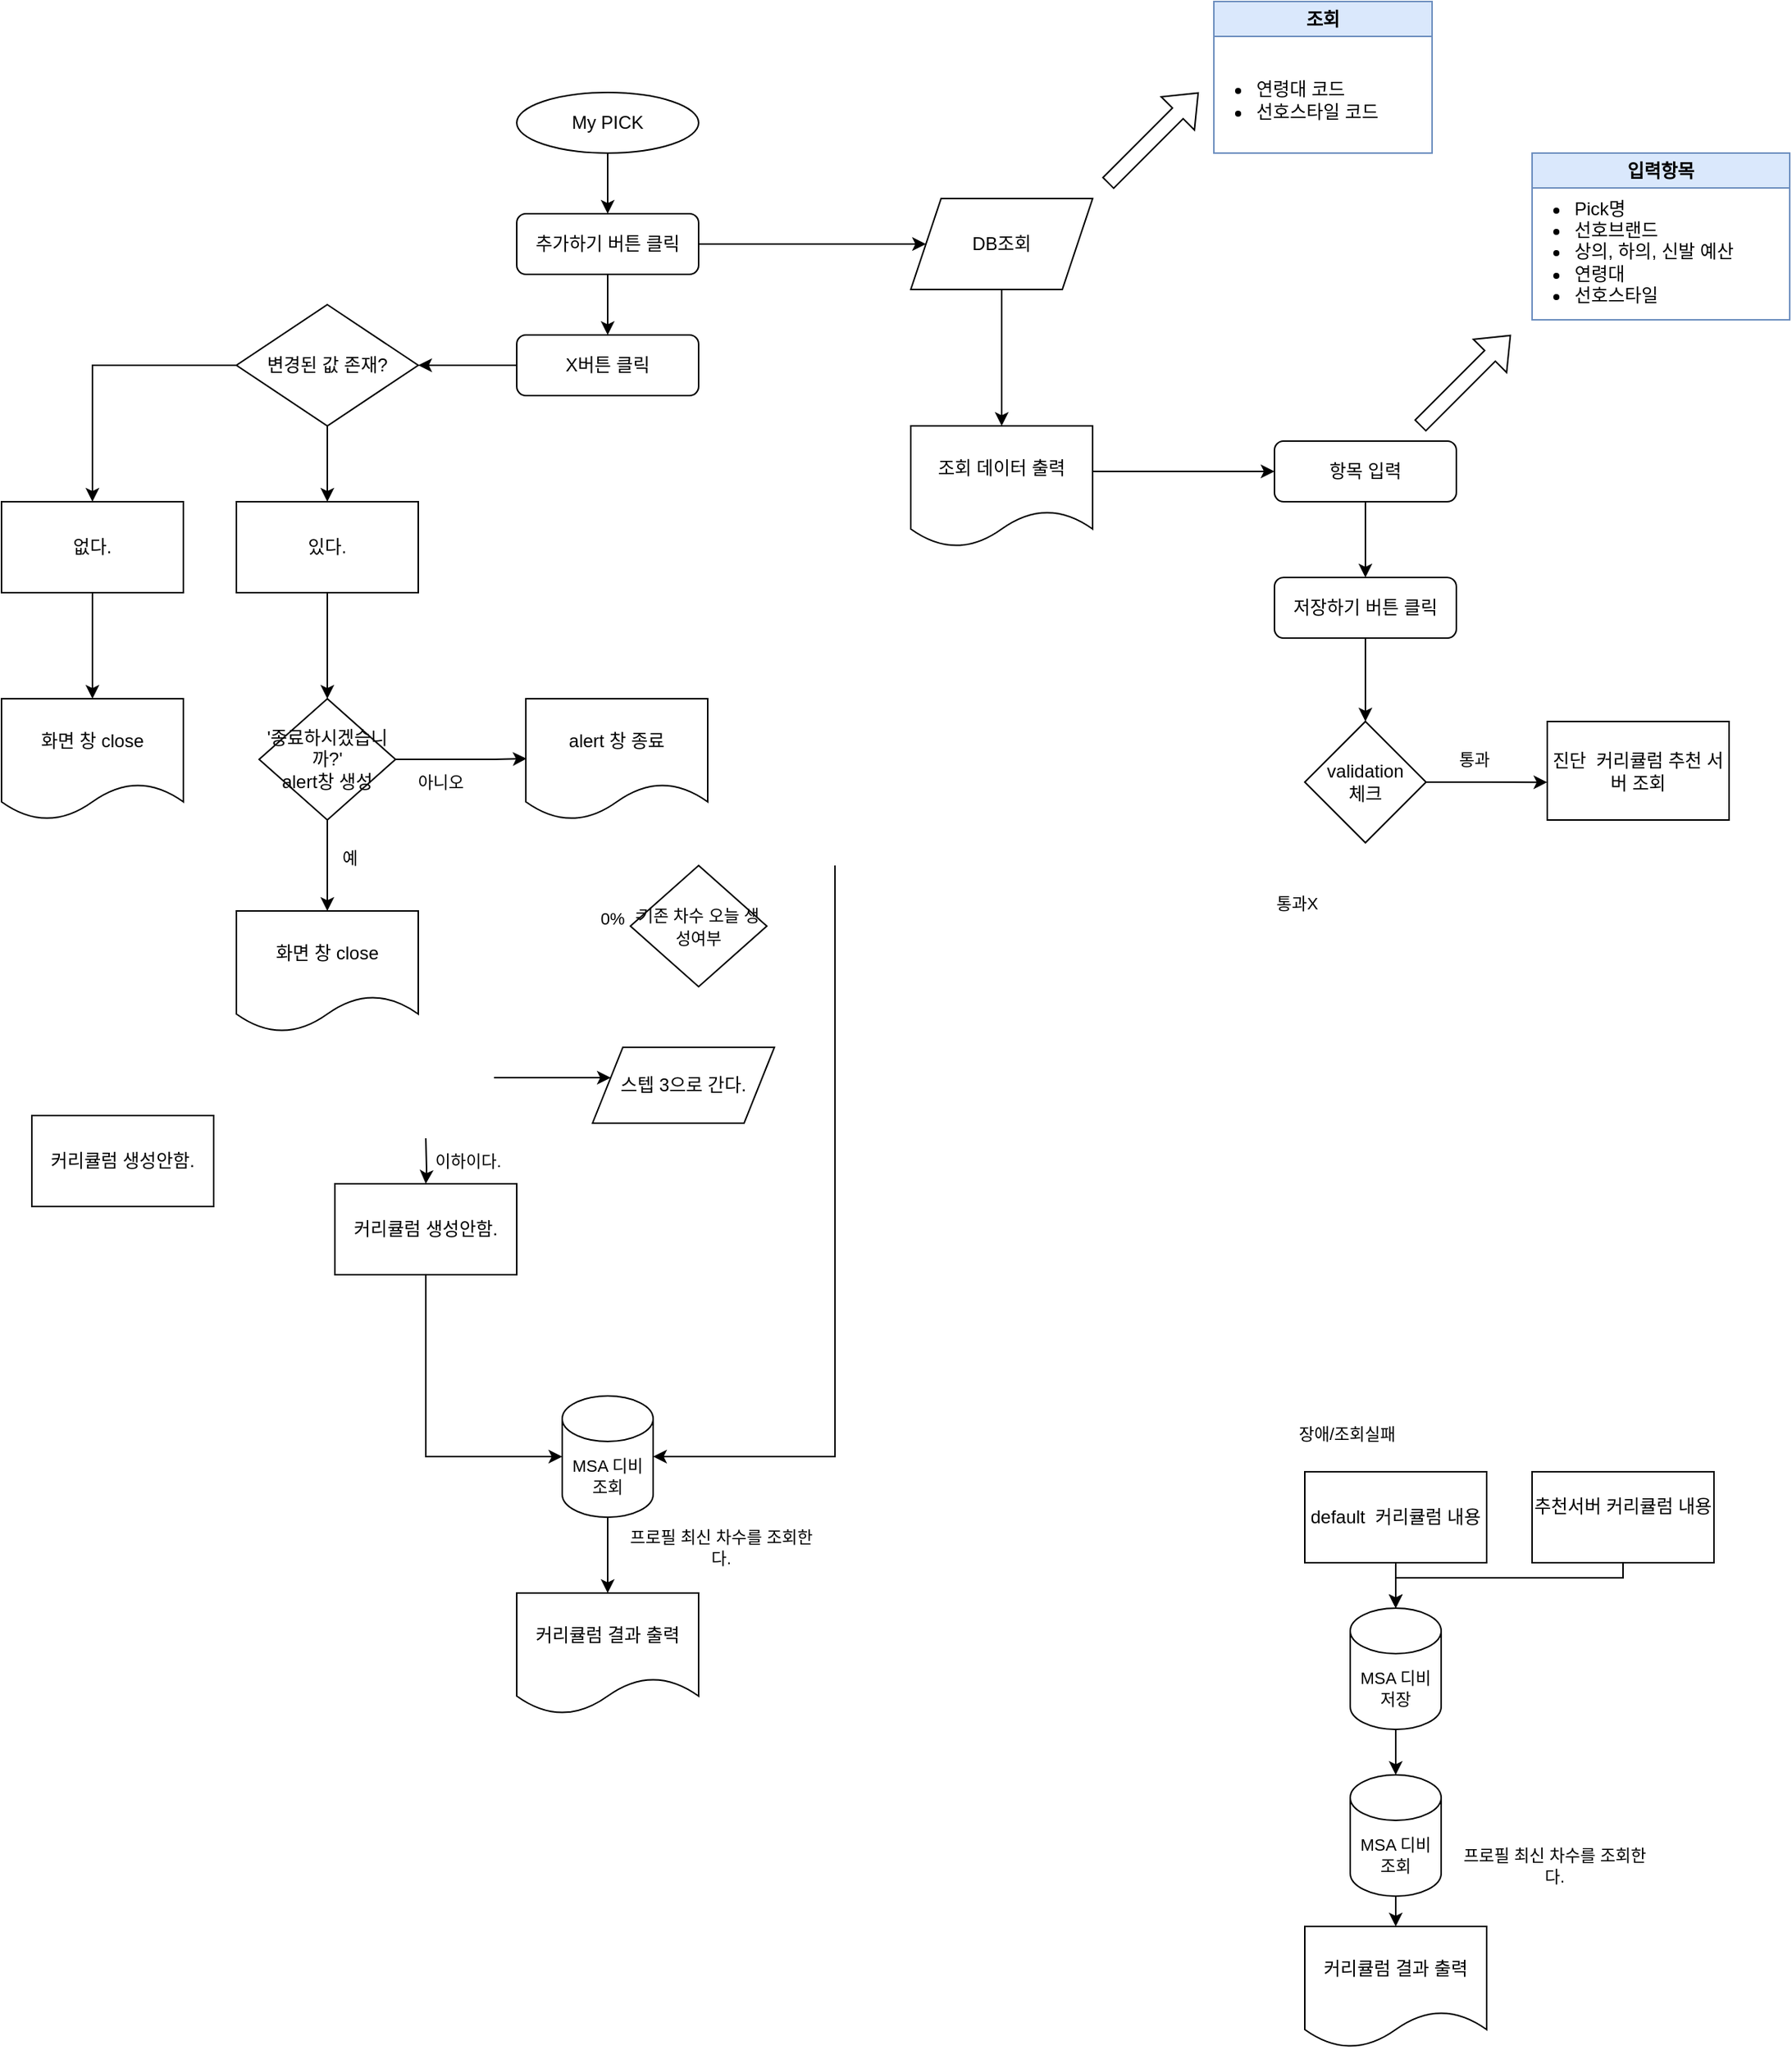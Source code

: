 <mxfile version="21.3.8" type="github">
  <diagram id="9M3qHXlabgps6SP91BO-" name="Page-1">
    <mxGraphModel dx="1418" dy="1916" grid="1" gridSize="10" guides="1" tooltips="1" connect="1" arrows="1" fold="1" page="1" pageScale="1" pageWidth="827" pageHeight="1169" math="0" shadow="0">
      <root>
        <mxCell id="0" />
        <mxCell id="1" parent="0" />
        <mxCell id="fzmjyrFyGPUT9gfRvAtI-3" value="" style="endArrow=classic;html=1;rounded=0;entryX=0.5;entryY=0;entryDx=0;entryDy=0;" parent="1" target="fzmjyrFyGPUT9gfRvAtI-10" edge="1">
          <mxGeometry width="50" height="50" relative="1" as="geometry">
            <mxPoint x="420" y="40" as="sourcePoint" />
            <mxPoint x="414" y="80" as="targetPoint" />
          </mxGeometry>
        </mxCell>
        <mxCell id="fzmjyrFyGPUT9gfRvAtI-9" value="My PICK" style="ellipse;whiteSpace=wrap;html=1;" parent="1" vertex="1">
          <mxGeometry x="360" width="120" height="40" as="geometry" />
        </mxCell>
        <mxCell id="fzmjyrFyGPUT9gfRvAtI-10" value="추가하기 버튼 클릭" style="rounded=1;whiteSpace=wrap;html=1;" parent="1" vertex="1">
          <mxGeometry x="360" y="80" width="120" height="40" as="geometry" />
        </mxCell>
        <mxCell id="fzmjyrFyGPUT9gfRvAtI-12" value="" style="endArrow=classic;html=1;rounded=0;" parent="1" edge="1" source="Lj1lpvWH2KxcPksHcl4Z-1">
          <mxGeometry width="50" height="50" relative="1" as="geometry">
            <mxPoint x="420" y="120" as="sourcePoint" />
            <mxPoint x="420.5" y="160" as="targetPoint" />
          </mxGeometry>
        </mxCell>
        <mxCell id="-nON0nGgF-exj52aO8rV-9" value="" style="edgeStyle=orthogonalEdgeStyle;rounded=0;orthogonalLoop=1;jettySize=auto;html=1;exitX=1;exitY=0.5;exitDx=0;exitDy=0;entryX=0;entryY=0.5;entryDx=0;entryDy=0;" parent="1" source="fzmjyrFyGPUT9gfRvAtI-10" target="-nON0nGgF-exj52aO8rV-61" edge="1">
          <mxGeometry relative="1" as="geometry">
            <mxPoint x="640" y="110" as="targetPoint" />
          </mxGeometry>
        </mxCell>
        <mxCell id="-nON0nGgF-exj52aO8rV-3" value="변경된 값 존재?" style="rhombus;whiteSpace=wrap;html=1;" parent="1" vertex="1">
          <mxGeometry x="175" y="140" width="120" height="80" as="geometry" />
        </mxCell>
        <mxCell id="-nON0nGgF-exj52aO8rV-62" value="" style="edgeStyle=orthogonalEdgeStyle;rounded=0;orthogonalLoop=1;jettySize=auto;html=1;fontSize=11;entryX=0.5;entryY=0;entryDx=0;entryDy=0;exitX=0;exitY=0.5;exitDx=0;exitDy=0;" parent="1" source="-nON0nGgF-exj52aO8rV-3" target="-nON0nGgF-exj52aO8rV-5" edge="1">
          <mxGeometry relative="1" as="geometry">
            <mxPoint x="90" y="140" as="sourcePoint" />
            <mxPoint x="100" y="170" as="targetPoint" />
          </mxGeometry>
        </mxCell>
        <mxCell id="-nON0nGgF-exj52aO8rV-5" value="없다." style="whiteSpace=wrap;html=1;" parent="1" vertex="1">
          <mxGeometry x="20" y="270" width="120" height="60" as="geometry" />
        </mxCell>
        <mxCell id="-nON0nGgF-exj52aO8rV-126" value="" style="edgeStyle=orthogonalEdgeStyle;rounded=0;orthogonalLoop=1;jettySize=auto;html=1;fontSize=11;exitX=0.5;exitY=1;exitDx=0;exitDy=0;entryX=0.5;entryY=0;entryDx=0;entryDy=0;" parent="1" source="-nON0nGgF-exj52aO8rV-35" target="Lj1lpvWH2KxcPksHcl4Z-9" edge="1">
          <mxGeometry relative="1" as="geometry" />
        </mxCell>
        <mxCell id="-nON0nGgF-exj52aO8rV-24" value="" style="edgeStyle=orthogonalEdgeStyle;rounded=0;orthogonalLoop=1;jettySize=auto;html=1;exitX=1;exitY=0.375;exitDx=0;exitDy=0;entryX=0;entryY=0.5;entryDx=0;entryDy=0;exitPerimeter=0;" parent="1" source="Lj1lpvWH2KxcPksHcl4Z-17" target="Lj1lpvWH2KxcPksHcl4Z-23" edge="1">
          <mxGeometry relative="1" as="geometry">
            <mxPoint x="940" y="410" as="sourcePoint" />
            <mxPoint x="850" y="250" as="targetPoint" />
          </mxGeometry>
        </mxCell>
        <mxCell id="-nON0nGgF-exj52aO8rV-25" value="진단 &amp;nbsp;커리큘럼 추천 서버 조회" style="whiteSpace=wrap;html=1;" parent="1" vertex="1">
          <mxGeometry x="1040" y="415" width="120" height="65" as="geometry" />
        </mxCell>
        <mxCell id="-nON0nGgF-exj52aO8rV-27" value="커리큘럼 결과 출력" style="shape=document;whiteSpace=wrap;html=1;boundedLbl=1;" parent="1" vertex="1">
          <mxGeometry x="880" y="1210" width="120" height="80" as="geometry" />
        </mxCell>
        <mxCell id="-nON0nGgF-exj52aO8rV-35" value="&#39;종료하시겠습니까?&#39;&lt;br style=&quot;border-color: var(--border-color);&quot;&gt;alert창 생성" style="rhombus;whiteSpace=wrap;html=1;" parent="1" vertex="1">
          <mxGeometry x="190" y="400" width="90" height="80" as="geometry" />
        </mxCell>
        <mxCell id="-nON0nGgF-exj52aO8rV-112" value="" style="edgeStyle=orthogonalEdgeStyle;rounded=0;orthogonalLoop=1;jettySize=auto;html=1;fontSize=11;entryX=1;entryY=0.5;entryDx=0;entryDy=0;entryPerimeter=0;" parent="1" target="-nON0nGgF-exj52aO8rV-107" edge="1">
          <mxGeometry relative="1" as="geometry">
            <mxPoint x="560.0" y="590" as="targetPoint" />
            <Array as="points">
              <mxPoint x="570" y="900" />
            </Array>
            <mxPoint x="570" y="510" as="sourcePoint" />
          </mxGeometry>
        </mxCell>
        <mxCell id="-nON0nGgF-exj52aO8rV-48" value="예" style="text;html=1;strokeColor=none;fillColor=none;align=center;verticalAlign=middle;whiteSpace=wrap;rounded=0;fontSize=11;" parent="1" vertex="1">
          <mxGeometry x="220" y="490" width="60" height="30" as="geometry" />
        </mxCell>
        <mxCell id="-nON0nGgF-exj52aO8rV-58" value="0% &amp;nbsp;크다." style="text;html=1;strokeColor=none;fillColor=none;align=center;verticalAlign=middle;whiteSpace=wrap;rounded=0;fontSize=11;" parent="1" vertex="1">
          <mxGeometry x="390" y="530" width="96" height="30" as="geometry" />
        </mxCell>
        <mxCell id="-nON0nGgF-exj52aO8rV-60" value="" style="edgeStyle=orthogonalEdgeStyle;rounded=0;orthogonalLoop=1;jettySize=auto;html=1;fontSize=11;exitX=0.5;exitY=1;exitDx=0;exitDy=0;entryX=0.5;entryY=0;entryDx=0;entryDy=0;" parent="1" source="-nON0nGgF-exj52aO8rV-61" target="Lj1lpvWH2KxcPksHcl4Z-17" edge="1">
          <mxGeometry relative="1" as="geometry">
            <mxPoint x="672" y="220" as="targetPoint" />
          </mxGeometry>
        </mxCell>
        <mxCell id="-nON0nGgF-exj52aO8rV-61" value="DB조회" style="shape=parallelogram;perimeter=parallelogramPerimeter;whiteSpace=wrap;html=1;fixedSize=1;" parent="1" vertex="1">
          <mxGeometry x="620" y="70" width="120" height="60" as="geometry" />
        </mxCell>
        <mxCell id="-nON0nGgF-exj52aO8rV-74" value="" style="edgeStyle=orthogonalEdgeStyle;rounded=0;orthogonalLoop=1;jettySize=auto;html=1;fontSize=11;" parent="1" target="-nON0nGgF-exj52aO8rV-73" edge="1">
          <mxGeometry relative="1" as="geometry">
            <Array as="points">
              <mxPoint x="400" y="650" />
              <mxPoint x="400" y="650" />
            </Array>
            <mxPoint x="345" y="650" as="sourcePoint" />
          </mxGeometry>
        </mxCell>
        <mxCell id="-nON0nGgF-exj52aO8rV-80" value="" style="edgeStyle=orthogonalEdgeStyle;rounded=0;orthogonalLoop=1;jettySize=auto;html=1;fontSize=11;" parent="1" target="-nON0nGgF-exj52aO8rV-79" edge="1">
          <mxGeometry relative="1" as="geometry">
            <mxPoint x="300" y="690" as="sourcePoint" />
          </mxGeometry>
        </mxCell>
        <mxCell id="-nON0nGgF-exj52aO8rV-73" value="&lt;span&gt;스텝 3으로 간다.&lt;/span&gt;" style="shape=parallelogram;perimeter=parallelogramPerimeter;whiteSpace=wrap;html=1;fixedSize=1;" parent="1" vertex="1">
          <mxGeometry x="410" y="630" width="120" height="50" as="geometry" />
        </mxCell>
        <mxCell id="-nON0nGgF-exj52aO8rV-109" value="" style="edgeStyle=orthogonalEdgeStyle;rounded=0;orthogonalLoop=1;jettySize=auto;html=1;fontSize=11;entryX=0;entryY=0.5;entryDx=0;entryDy=0;entryPerimeter=0;" parent="1" source="-nON0nGgF-exj52aO8rV-79" target="-nON0nGgF-exj52aO8rV-107" edge="1">
          <mxGeometry relative="1" as="geometry">
            <mxPoint x="300.0" y="860" as="targetPoint" />
            <Array as="points">
              <mxPoint x="300" y="900" />
            </Array>
          </mxGeometry>
        </mxCell>
        <mxCell id="-nON0nGgF-exj52aO8rV-79" value="&lt;span&gt;커리큘럼 생성안함.&lt;/span&gt;" style="whiteSpace=wrap;html=1;" parent="1" vertex="1">
          <mxGeometry x="240" y="720" width="120" height="60" as="geometry" />
        </mxCell>
        <mxCell id="-nON0nGgF-exj52aO8rV-81" value="이하이다." style="text;html=1;strokeColor=none;fillColor=none;align=center;verticalAlign=middle;whiteSpace=wrap;rounded=0;fontSize=11;" parent="1" vertex="1">
          <mxGeometry x="280" y="690" width="96" height="30" as="geometry" />
        </mxCell>
        <mxCell id="-nON0nGgF-exj52aO8rV-82" value="validation &lt;br&gt;체크" style="rhombus;whiteSpace=wrap;html=1;" parent="1" vertex="1">
          <mxGeometry x="880" y="415" width="80" height="80" as="geometry" />
        </mxCell>
        <mxCell id="-nON0nGgF-exj52aO8rV-98" value="" style="edgeStyle=orthogonalEdgeStyle;rounded=0;orthogonalLoop=1;jettySize=auto;html=1;fontSize=11;" parent="1" source="-nON0nGgF-exj52aO8rV-91" target="-nON0nGgF-exj52aO8rV-97" edge="1">
          <mxGeometry relative="1" as="geometry" />
        </mxCell>
        <mxCell id="-nON0nGgF-exj52aO8rV-91" value="default &amp;nbsp;커리큘럼 내용" style="whiteSpace=wrap;html=1;" parent="1" vertex="1">
          <mxGeometry x="880" y="910" width="120" height="60" as="geometry" />
        </mxCell>
        <mxCell id="-nON0nGgF-exj52aO8rV-101" value="" style="edgeStyle=orthogonalEdgeStyle;rounded=0;orthogonalLoop=1;jettySize=auto;html=1;fontSize=11;" parent="1" source="-nON0nGgF-exj52aO8rV-93" edge="1">
          <mxGeometry relative="1" as="geometry">
            <mxPoint x="940" y="1000" as="targetPoint" />
            <Array as="points">
              <mxPoint x="1090" y="980" />
              <mxPoint x="940" y="980" />
            </Array>
          </mxGeometry>
        </mxCell>
        <mxCell id="-nON0nGgF-exj52aO8rV-93" value="추천서버 커리큘럼 내용 &amp;nbsp;" style="whiteSpace=wrap;html=1;" parent="1" vertex="1">
          <mxGeometry x="1030" y="910" width="120" height="60" as="geometry" />
        </mxCell>
        <mxCell id="-nON0nGgF-exj52aO8rV-117" value="" style="edgeStyle=orthogonalEdgeStyle;rounded=0;orthogonalLoop=1;jettySize=auto;html=1;fontSize=11;" parent="1" source="-nON0nGgF-exj52aO8rV-97" target="-nON0nGgF-exj52aO8rV-116" edge="1">
          <mxGeometry relative="1" as="geometry" />
        </mxCell>
        <mxCell id="-nON0nGgF-exj52aO8rV-97" value="MSA 디비&lt;br&gt;저장" style="shape=cylinder3;whiteSpace=wrap;html=1;boundedLbl=1;backgroundOutline=1;size=15;fontSize=11;" parent="1" vertex="1">
          <mxGeometry x="910" y="1000" width="60" height="80" as="geometry" />
        </mxCell>
        <mxCell id="-nON0nGgF-exj52aO8rV-102" value="장애/조회실패" style="text;html=1;strokeColor=none;fillColor=none;align=center;verticalAlign=middle;whiteSpace=wrap;rounded=0;fontSize=11;" parent="1" vertex="1">
          <mxGeometry x="860" y="870" width="96" height="30" as="geometry" />
        </mxCell>
        <mxCell id="-nON0nGgF-exj52aO8rV-103" value="통과" style="text;html=1;strokeColor=none;fillColor=none;align=center;verticalAlign=middle;whiteSpace=wrap;rounded=0;fontSize=11;" parent="1" vertex="1">
          <mxGeometry x="944" y="425" width="96" height="30" as="geometry" />
        </mxCell>
        <mxCell id="-nON0nGgF-exj52aO8rV-105" value="커리큘럼 결과 출력" style="shape=document;whiteSpace=wrap;html=1;boundedLbl=1;" parent="1" vertex="1">
          <mxGeometry x="360" y="990" width="120" height="80" as="geometry" />
        </mxCell>
        <mxCell id="-nON0nGgF-exj52aO8rV-106" value="" style="edgeStyle=orthogonalEdgeStyle;rounded=0;orthogonalLoop=1;jettySize=auto;html=1;fontSize=11;" parent="1" source="-nON0nGgF-exj52aO8rV-107" target="-nON0nGgF-exj52aO8rV-105" edge="1">
          <mxGeometry relative="1" as="geometry" />
        </mxCell>
        <mxCell id="-nON0nGgF-exj52aO8rV-107" value="MSA 디비&lt;br&gt;조회" style="shape=cylinder3;whiteSpace=wrap;html=1;boundedLbl=1;backgroundOutline=1;size=15;fontSize=11;" parent="1" vertex="1">
          <mxGeometry x="390" y="860" width="60" height="80" as="geometry" />
        </mxCell>
        <mxCell id="-nON0nGgF-exj52aO8rV-113" value="프로필 최신 차수를 조회한다." style="text;html=1;strokeColor=none;fillColor=none;align=center;verticalAlign=middle;whiteSpace=wrap;rounded=0;fontSize=11;" parent="1" vertex="1">
          <mxGeometry x="430" y="940" width="130" height="40" as="geometry" />
        </mxCell>
        <mxCell id="-nON0nGgF-exj52aO8rV-115" value="" style="edgeStyle=orthogonalEdgeStyle;rounded=0;orthogonalLoop=1;jettySize=auto;html=1;fontSize=11;" parent="1" source="-nON0nGgF-exj52aO8rV-116" edge="1">
          <mxGeometry relative="1" as="geometry">
            <mxPoint x="940" y="1210" as="targetPoint" />
          </mxGeometry>
        </mxCell>
        <mxCell id="-nON0nGgF-exj52aO8rV-116" value="MSA 디비&lt;br&gt;조회" style="shape=cylinder3;whiteSpace=wrap;html=1;boundedLbl=1;backgroundOutline=1;size=15;fontSize=11;" parent="1" vertex="1">
          <mxGeometry x="910" y="1110" width="60" height="80" as="geometry" />
        </mxCell>
        <mxCell id="-nON0nGgF-exj52aO8rV-118" value="프로필 최신 차수를 조회한다." style="text;html=1;strokeColor=none;fillColor=none;align=center;verticalAlign=middle;whiteSpace=wrap;rounded=0;fontSize=11;" parent="1" vertex="1">
          <mxGeometry x="980" y="1150" width="130" height="40" as="geometry" />
        </mxCell>
        <mxCell id="-nON0nGgF-exj52aO8rV-119" value="&lt;span style=&quot;font-size: 11px&quot;&gt;기존 차수 오늘 생성여부&lt;/span&gt;" style="rhombus;whiteSpace=wrap;html=1;" parent="1" vertex="1">
          <mxGeometry x="435" y="510" width="90" height="80" as="geometry" />
        </mxCell>
        <mxCell id="-nON0nGgF-exj52aO8rV-123" value="" style="edgeStyle=orthogonalEdgeStyle;rounded=0;orthogonalLoop=1;jettySize=auto;html=1;fontSize=11;entryX=0.5;entryY=0;entryDx=0;entryDy=0;exitX=0.5;exitY=1;exitDx=0;exitDy=0;" parent="1" source="-nON0nGgF-exj52aO8rV-3" target="-nON0nGgF-exj52aO8rV-120" edge="1">
          <mxGeometry relative="1" as="geometry">
            <mxPoint x="530" y="300" as="targetPoint" />
          </mxGeometry>
        </mxCell>
        <mxCell id="-nON0nGgF-exj52aO8rV-120" value="있다." style="whiteSpace=wrap;html=1;" parent="1" vertex="1">
          <mxGeometry x="175" y="270" width="120" height="60" as="geometry" />
        </mxCell>
        <mxCell id="Lj1lpvWH2KxcPksHcl4Z-2" value="" style="endArrow=classic;html=1;rounded=0;" edge="1" parent="1" target="Lj1lpvWH2KxcPksHcl4Z-1">
          <mxGeometry width="50" height="50" relative="1" as="geometry">
            <mxPoint x="420" y="120" as="sourcePoint" />
            <mxPoint x="420.5" y="160" as="targetPoint" />
          </mxGeometry>
        </mxCell>
        <mxCell id="Lj1lpvWH2KxcPksHcl4Z-1" value="X버튼 클릭" style="rounded=1;whiteSpace=wrap;html=1;" vertex="1" parent="1">
          <mxGeometry x="360" y="160" width="120" height="40" as="geometry" />
        </mxCell>
        <mxCell id="Lj1lpvWH2KxcPksHcl4Z-4" value="화면 창 close" style="shape=document;whiteSpace=wrap;html=1;boundedLbl=1;" vertex="1" parent="1">
          <mxGeometry x="20" y="400" width="120" height="80" as="geometry" />
        </mxCell>
        <mxCell id="Lj1lpvWH2KxcPksHcl4Z-5" value="" style="edgeStyle=orthogonalEdgeStyle;rounded=0;orthogonalLoop=1;jettySize=auto;html=1;fontSize=11;entryX=0.5;entryY=0;entryDx=0;entryDy=0;exitX=0.5;exitY=1;exitDx=0;exitDy=0;" edge="1" parent="1" source="-nON0nGgF-exj52aO8rV-5" target="Lj1lpvWH2KxcPksHcl4Z-4">
          <mxGeometry relative="1" as="geometry">
            <mxPoint x="185" y="190" as="sourcePoint" />
            <mxPoint x="120" y="280" as="targetPoint" />
          </mxGeometry>
        </mxCell>
        <mxCell id="Lj1lpvWH2KxcPksHcl4Z-7" value="" style="edgeStyle=orthogonalEdgeStyle;rounded=0;orthogonalLoop=1;jettySize=auto;html=1;fontSize=11;entryX=0.5;entryY=0;entryDx=0;entryDy=0;exitX=0.5;exitY=1;exitDx=0;exitDy=0;" edge="1" parent="1" source="-nON0nGgF-exj52aO8rV-120">
          <mxGeometry relative="1" as="geometry">
            <mxPoint x="235" y="400" as="targetPoint" />
            <mxPoint x="260" y="360" as="sourcePoint" />
          </mxGeometry>
        </mxCell>
        <mxCell id="Lj1lpvWH2KxcPksHcl4Z-8" value="&lt;span&gt;커리큘럼 생성안함.&lt;/span&gt;" style="whiteSpace=wrap;html=1;" vertex="1" parent="1">
          <mxGeometry x="40" y="675" width="120" height="60" as="geometry" />
        </mxCell>
        <mxCell id="Lj1lpvWH2KxcPksHcl4Z-9" value="화면 창 close" style="shape=document;whiteSpace=wrap;html=1;boundedLbl=1;" vertex="1" parent="1">
          <mxGeometry x="175" y="540" width="120" height="80" as="geometry" />
        </mxCell>
        <mxCell id="Lj1lpvWH2KxcPksHcl4Z-10" value="" style="edgeStyle=orthogonalEdgeStyle;rounded=0;orthogonalLoop=1;jettySize=auto;html=1;fontSize=11;exitX=1;exitY=0.5;exitDx=0;exitDy=0;" edge="1" parent="1" source="-nON0nGgF-exj52aO8rV-35">
          <mxGeometry relative="1" as="geometry">
            <Array as="points">
              <mxPoint x="345" y="440" />
            </Array>
            <mxPoint x="289.5" y="439.5" as="sourcePoint" />
            <mxPoint x="366.5" y="439.5" as="targetPoint" />
          </mxGeometry>
        </mxCell>
        <mxCell id="Lj1lpvWH2KxcPksHcl4Z-11" value="아니오" style="text;html=1;strokeColor=none;fillColor=none;align=center;verticalAlign=middle;whiteSpace=wrap;rounded=0;fontSize=11;" vertex="1" parent="1">
          <mxGeometry x="280" y="440" width="60" height="30" as="geometry" />
        </mxCell>
        <mxCell id="Lj1lpvWH2KxcPksHcl4Z-12" value="alert 창 종료" style="shape=document;whiteSpace=wrap;html=1;boundedLbl=1;" vertex="1" parent="1">
          <mxGeometry x="366" y="400" width="120" height="80" as="geometry" />
        </mxCell>
        <mxCell id="Lj1lpvWH2KxcPksHcl4Z-13" value="" style="edgeStyle=orthogonalEdgeStyle;rounded=0;orthogonalLoop=1;jettySize=auto;html=1;exitX=0;exitY=0.5;exitDx=0;exitDy=0;entryX=1;entryY=0.5;entryDx=0;entryDy=0;" edge="1" parent="1" source="Lj1lpvWH2KxcPksHcl4Z-1" target="-nON0nGgF-exj52aO8rV-3">
          <mxGeometry relative="1" as="geometry">
            <mxPoint x="410" y="235" as="sourcePoint" />
            <mxPoint x="577" y="375" as="targetPoint" />
          </mxGeometry>
        </mxCell>
        <mxCell id="Lj1lpvWH2KxcPksHcl4Z-14" value="조회" style="swimlane;whiteSpace=wrap;html=1;fillColor=#dae8fc;strokeColor=#6c8ebf;" vertex="1" parent="1">
          <mxGeometry x="820" y="-60" width="144" height="100" as="geometry" />
        </mxCell>
        <mxCell id="Lj1lpvWH2KxcPksHcl4Z-15" value="&lt;ul&gt;&lt;li&gt;연령대 코드&lt;/li&gt;&lt;li&gt;선호스타일 코드&lt;/li&gt;&lt;/ul&gt;" style="text;html=1;align=left;verticalAlign=middle;resizable=0;points=[];autosize=1;strokeColor=none;fillColor=none;" vertex="1" parent="Lj1lpvWH2KxcPksHcl4Z-14">
          <mxGeometry x="-14" y="30" width="150" height="70" as="geometry" />
        </mxCell>
        <mxCell id="Lj1lpvWH2KxcPksHcl4Z-16" value="" style="shape=flexArrow;endArrow=classic;html=1;rounded=0;" edge="1" parent="1">
          <mxGeometry width="50" height="50" relative="1" as="geometry">
            <mxPoint x="750" y="60" as="sourcePoint" />
            <mxPoint x="810" as="targetPoint" />
          </mxGeometry>
        </mxCell>
        <mxCell id="Lj1lpvWH2KxcPksHcl4Z-17" value="조회 데이터 출력" style="shape=document;whiteSpace=wrap;html=1;boundedLbl=1;" vertex="1" parent="1">
          <mxGeometry x="620" y="220" width="120" height="80" as="geometry" />
        </mxCell>
        <mxCell id="Lj1lpvWH2KxcPksHcl4Z-19" value="저장하기 버튼 클릭" style="rounded=1;whiteSpace=wrap;html=1;" vertex="1" parent="1">
          <mxGeometry x="860" y="320" width="120" height="40" as="geometry" />
        </mxCell>
        <mxCell id="Lj1lpvWH2KxcPksHcl4Z-20" value="" style="shape=flexArrow;endArrow=classic;html=1;rounded=0;" edge="1" parent="1">
          <mxGeometry width="50" height="50" relative="1" as="geometry">
            <mxPoint x="956" y="220" as="sourcePoint" />
            <mxPoint x="1016" y="160" as="targetPoint" />
          </mxGeometry>
        </mxCell>
        <mxCell id="Lj1lpvWH2KxcPksHcl4Z-21" value="입력항목" style="swimlane;whiteSpace=wrap;html=1;fillColor=#dae8fc;strokeColor=#6c8ebf;startSize=23;" vertex="1" parent="1">
          <mxGeometry x="1030" y="40" width="170" height="110" as="geometry" />
        </mxCell>
        <mxCell id="Lj1lpvWH2KxcPksHcl4Z-22" value="&lt;ul&gt;&lt;li&gt;Pick명&lt;/li&gt;&lt;li&gt;선호브랜드&lt;/li&gt;&lt;li&gt;상의, 하의, 신발 예산&lt;/li&gt;&lt;li&gt;연령대&lt;/li&gt;&lt;li&gt;선호스타일&lt;/li&gt;&lt;/ul&gt;" style="text;html=1;align=left;verticalAlign=middle;resizable=0;points=[];autosize=1;strokeColor=none;fillColor=none;" vertex="1" parent="Lj1lpvWH2KxcPksHcl4Z-21">
          <mxGeometry x="-14" y="10" width="180" height="110" as="geometry" />
        </mxCell>
        <mxCell id="Lj1lpvWH2KxcPksHcl4Z-23" value="항목 입력" style="rounded=1;whiteSpace=wrap;html=1;" vertex="1" parent="1">
          <mxGeometry x="860" y="230" width="120" height="40" as="geometry" />
        </mxCell>
        <mxCell id="Lj1lpvWH2KxcPksHcl4Z-24" value="" style="edgeStyle=orthogonalEdgeStyle;rounded=0;orthogonalLoop=1;jettySize=auto;html=1;exitX=0.5;exitY=1;exitDx=0;exitDy=0;entryX=0.5;entryY=0;entryDx=0;entryDy=0;" edge="1" parent="1" source="Lj1lpvWH2KxcPksHcl4Z-23" target="Lj1lpvWH2KxcPksHcl4Z-19">
          <mxGeometry relative="1" as="geometry">
            <mxPoint x="760" y="300" as="sourcePoint" />
            <mxPoint x="880" y="300" as="targetPoint" />
          </mxGeometry>
        </mxCell>
        <mxCell id="Lj1lpvWH2KxcPksHcl4Z-25" value="" style="edgeStyle=orthogonalEdgeStyle;rounded=0;orthogonalLoop=1;jettySize=auto;html=1;exitX=0.5;exitY=1;exitDx=0;exitDy=0;entryX=0.5;entryY=0;entryDx=0;entryDy=0;" edge="1" parent="1" source="Lj1lpvWH2KxcPksHcl4Z-19" target="-nON0nGgF-exj52aO8rV-82">
          <mxGeometry relative="1" as="geometry">
            <mxPoint x="930" y="280" as="sourcePoint" />
            <mxPoint x="930" y="330" as="targetPoint" />
          </mxGeometry>
        </mxCell>
        <mxCell id="Lj1lpvWH2KxcPksHcl4Z-26" value="" style="edgeStyle=orthogonalEdgeStyle;rounded=0;orthogonalLoop=1;jettySize=auto;html=1;exitX=1;exitY=0.5;exitDx=0;exitDy=0;entryX=0;entryY=0.617;entryDx=0;entryDy=0;entryPerimeter=0;" edge="1" parent="1" source="-nON0nGgF-exj52aO8rV-82" target="-nON0nGgF-exj52aO8rV-25">
          <mxGeometry relative="1" as="geometry">
            <mxPoint x="930" y="370" as="sourcePoint" />
            <mxPoint x="930" y="425" as="targetPoint" />
          </mxGeometry>
        </mxCell>
        <mxCell id="Lj1lpvWH2KxcPksHcl4Z-27" value="통과X" style="text;html=1;strokeColor=none;fillColor=none;align=center;verticalAlign=middle;whiteSpace=wrap;rounded=0;fontSize=11;" vertex="1" parent="1">
          <mxGeometry x="827" y="520" width="96" height="30" as="geometry" />
        </mxCell>
      </root>
    </mxGraphModel>
  </diagram>
</mxfile>
